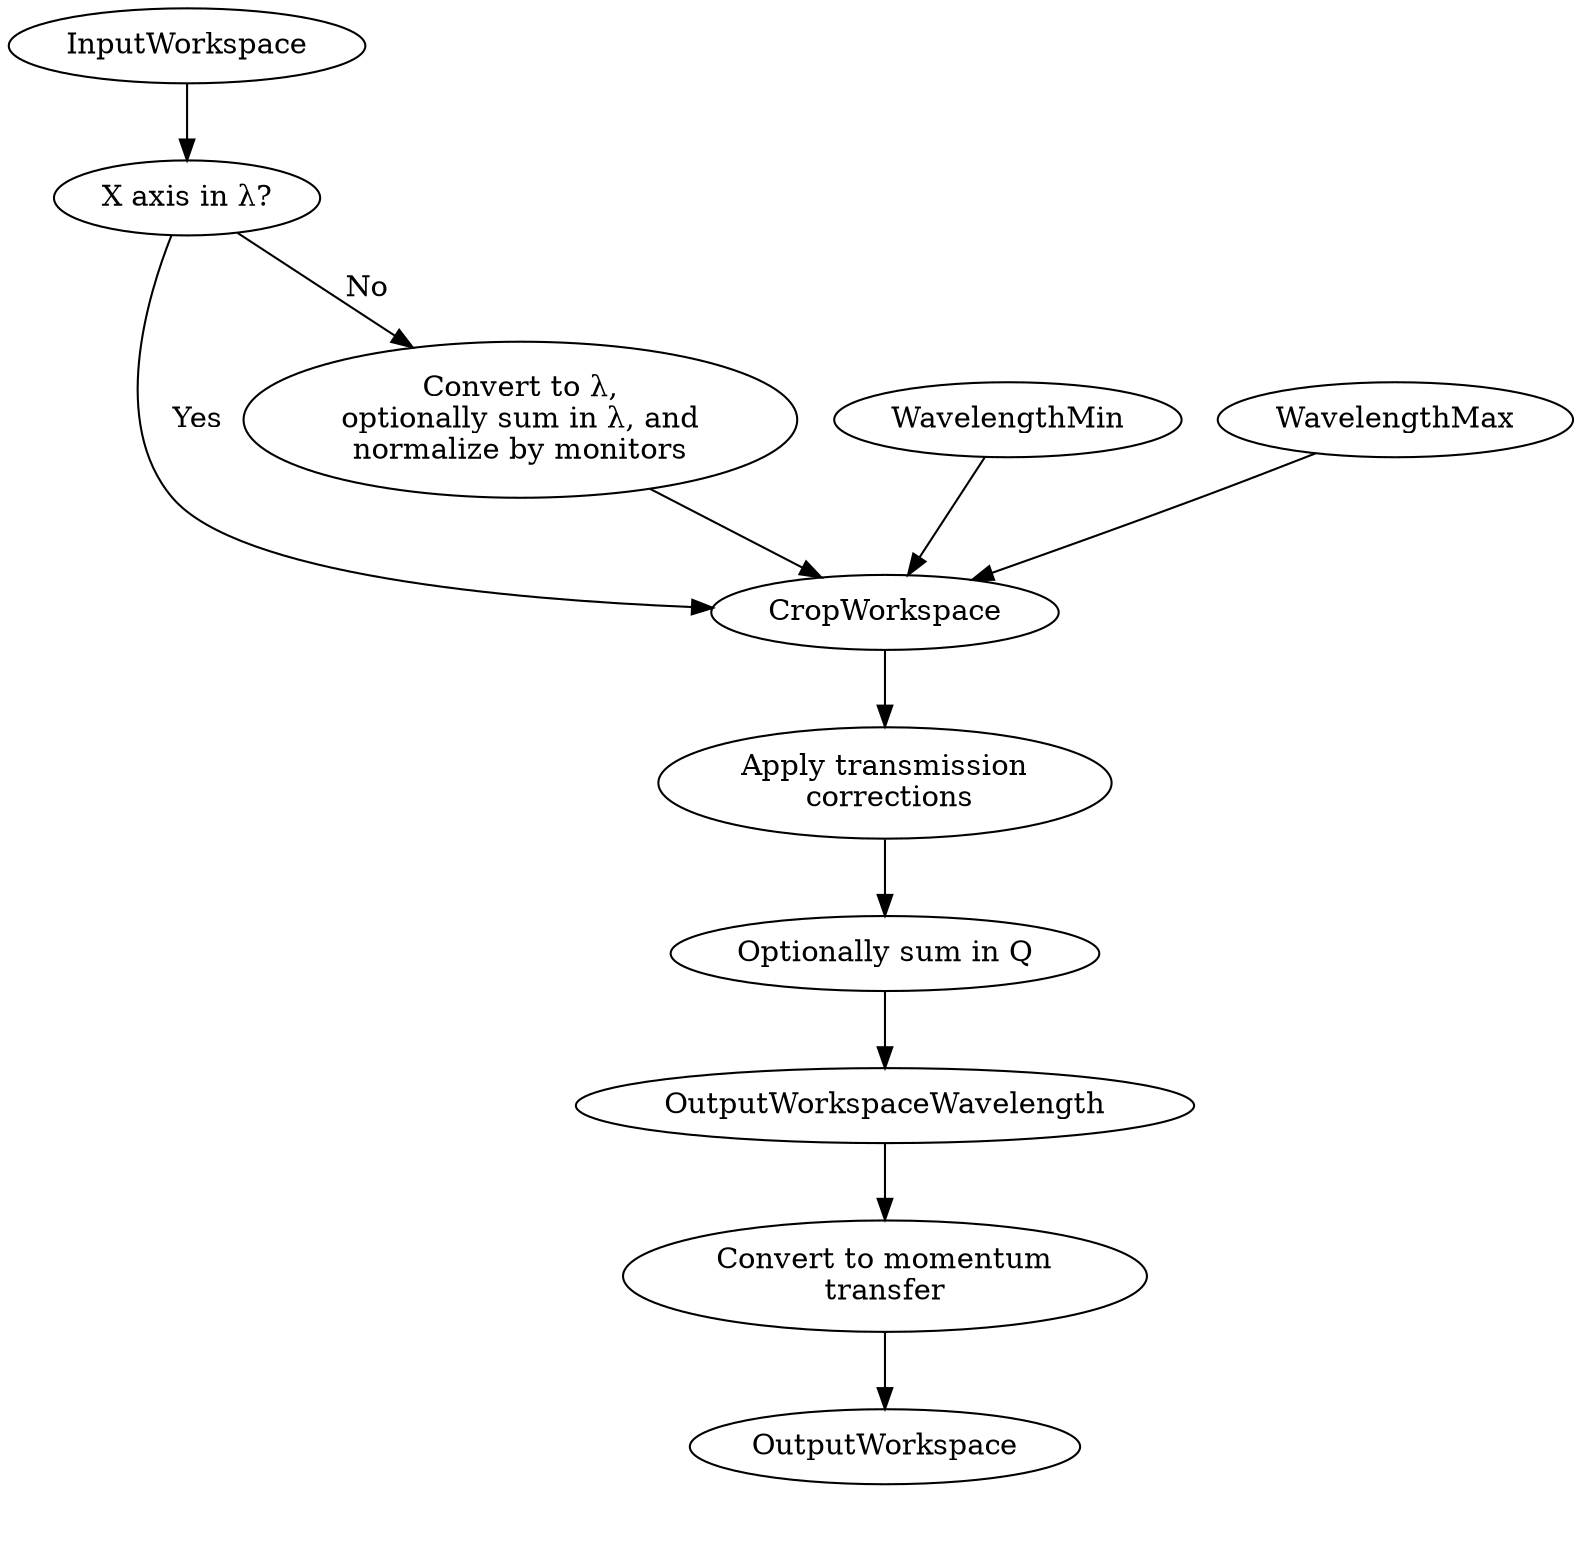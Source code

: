 digraph ReflectometryReductionOne {
label = "\n"
 //$global_style

subgraph params {
 //$param_style
  inputWS       [label="InputWorkspace"]
  wavMin        [label="WavelengthMin", group=gwav]
  wavMax        [label="WavelengthMax", group=gwav]
  outputWSWL    [label="OutputWorkspaceWavelength"]
  outputWSFinal [label="OutputWorkspace"]
}

subgraph decisions {
 //$decision_style
  checkXUnit      [label="X axis in &lambda;?"]
}

subgraph algorithms {
 //$algorithm_style
  cropWav       [label="CropWorkspace", group=g1]
}

subgraph processes {
 //$process_style
  convertUnits    [label="Convert to &lambda;,\noptionally sum in &lambda;, and\nnormalize by monitors"]
  applyCorrTrans  [label="Apply transmission\n corrections"]
  sumInQ          [label="Optionally sum in Q"]
  convertMom      [label="Convert to momentum\ntransfer"]
}

subgraph values {
 //$value_style
}

inputWS         -> checkXUnit
checkXUnit      -> cropWav        [label="Yes"]
checkXUnit      -> convertUnits   [label="No"]
convertUnits    -> cropWav
wavMin          -> cropWav
wavMax          -> cropWav

cropWav         -> applyCorrTrans
applyCorrTrans  -> sumInQ
sumInQ          -> outputWSWL

outputWSWL      -> convertMom
convertMom      -> outputWSFinal
}
